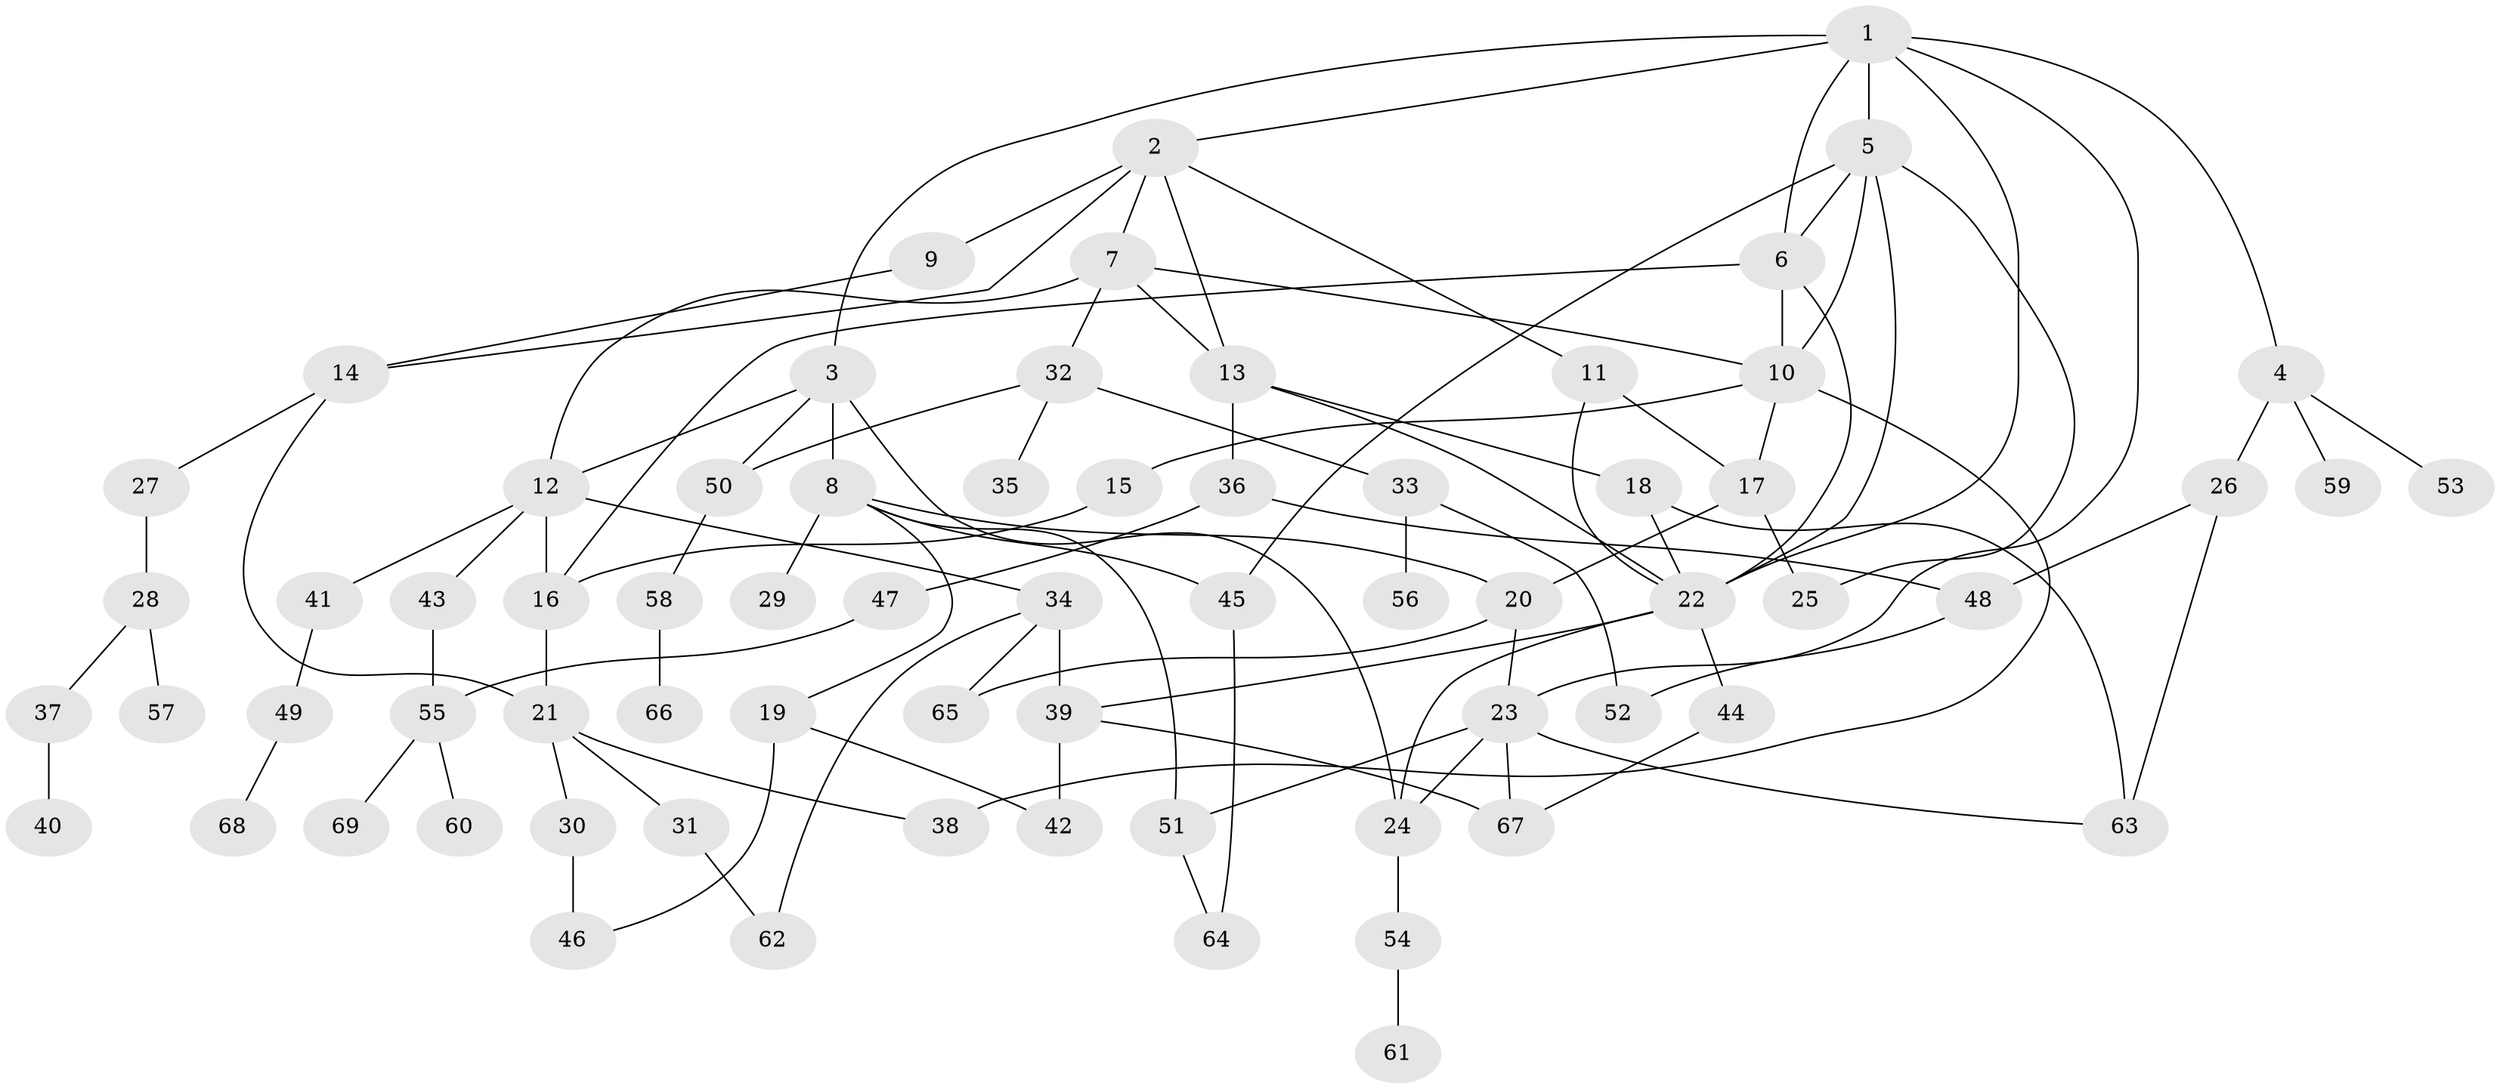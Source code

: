// original degree distribution, {8: 0.008849557522123894, 5: 0.07964601769911504, 4: 0.08849557522123894, 6: 0.035398230088495575, 2: 0.21238938053097345, 7: 0.017699115044247787, 3: 0.26548672566371684, 1: 0.2920353982300885}
// Generated by graph-tools (version 1.1) at 2025/49/03/04/25 22:49:03]
// undirected, 69 vertices, 105 edges
graph export_dot {
  node [color=gray90,style=filled];
  1;
  2;
  3;
  4;
  5;
  6;
  7;
  8;
  9;
  10;
  11;
  12;
  13;
  14;
  15;
  16;
  17;
  18;
  19;
  20;
  21;
  22;
  23;
  24;
  25;
  26;
  27;
  28;
  29;
  30;
  31;
  32;
  33;
  34;
  35;
  36;
  37;
  38;
  39;
  40;
  41;
  42;
  43;
  44;
  45;
  46;
  47;
  48;
  49;
  50;
  51;
  52;
  53;
  54;
  55;
  56;
  57;
  58;
  59;
  60;
  61;
  62;
  63;
  64;
  65;
  66;
  67;
  68;
  69;
  1 -- 2 [weight=1.0];
  1 -- 3 [weight=1.0];
  1 -- 4 [weight=1.0];
  1 -- 5 [weight=1.0];
  1 -- 6 [weight=1.0];
  1 -- 22 [weight=1.0];
  1 -- 23 [weight=1.0];
  2 -- 7 [weight=1.0];
  2 -- 9 [weight=1.0];
  2 -- 11 [weight=1.0];
  2 -- 13 [weight=1.0];
  2 -- 14 [weight=1.0];
  3 -- 8 [weight=1.0];
  3 -- 12 [weight=1.0];
  3 -- 24 [weight=1.0];
  3 -- 50 [weight=1.0];
  4 -- 26 [weight=1.0];
  4 -- 53 [weight=1.0];
  4 -- 59 [weight=1.0];
  5 -- 6 [weight=1.0];
  5 -- 10 [weight=1.0];
  5 -- 22 [weight=1.0];
  5 -- 25 [weight=1.0];
  5 -- 45 [weight=1.0];
  6 -- 10 [weight=4.0];
  6 -- 16 [weight=1.0];
  6 -- 22 [weight=1.0];
  7 -- 10 [weight=1.0];
  7 -- 12 [weight=1.0];
  7 -- 13 [weight=1.0];
  7 -- 32 [weight=1.0];
  8 -- 19 [weight=1.0];
  8 -- 20 [weight=1.0];
  8 -- 29 [weight=1.0];
  8 -- 45 [weight=1.0];
  8 -- 51 [weight=1.0];
  9 -- 14 [weight=1.0];
  10 -- 15 [weight=1.0];
  10 -- 17 [weight=1.0];
  10 -- 38 [weight=1.0];
  11 -- 17 [weight=2.0];
  11 -- 22 [weight=1.0];
  12 -- 16 [weight=2.0];
  12 -- 34 [weight=1.0];
  12 -- 41 [weight=1.0];
  12 -- 43 [weight=1.0];
  13 -- 18 [weight=1.0];
  13 -- 22 [weight=1.0];
  13 -- 36 [weight=1.0];
  14 -- 21 [weight=1.0];
  14 -- 27 [weight=1.0];
  15 -- 16 [weight=1.0];
  16 -- 21 [weight=1.0];
  17 -- 20 [weight=1.0];
  17 -- 25 [weight=1.0];
  18 -- 22 [weight=1.0];
  18 -- 63 [weight=1.0];
  19 -- 42 [weight=1.0];
  19 -- 46 [weight=1.0];
  20 -- 23 [weight=1.0];
  20 -- 65 [weight=1.0];
  21 -- 30 [weight=1.0];
  21 -- 31 [weight=1.0];
  21 -- 38 [weight=1.0];
  22 -- 24 [weight=1.0];
  22 -- 39 [weight=1.0];
  22 -- 44 [weight=1.0];
  23 -- 24 [weight=1.0];
  23 -- 51 [weight=1.0];
  23 -- 63 [weight=1.0];
  23 -- 67 [weight=1.0];
  24 -- 54 [weight=1.0];
  26 -- 48 [weight=1.0];
  26 -- 63 [weight=1.0];
  27 -- 28 [weight=1.0];
  28 -- 37 [weight=1.0];
  28 -- 57 [weight=1.0];
  30 -- 46 [weight=1.0];
  31 -- 62 [weight=1.0];
  32 -- 33 [weight=1.0];
  32 -- 35 [weight=1.0];
  32 -- 50 [weight=1.0];
  33 -- 52 [weight=1.0];
  33 -- 56 [weight=1.0];
  34 -- 39 [weight=1.0];
  34 -- 62 [weight=1.0];
  34 -- 65 [weight=1.0];
  36 -- 47 [weight=1.0];
  36 -- 48 [weight=1.0];
  37 -- 40 [weight=1.0];
  39 -- 42 [weight=1.0];
  39 -- 67 [weight=1.0];
  41 -- 49 [weight=1.0];
  43 -- 55 [weight=1.0];
  44 -- 67 [weight=1.0];
  45 -- 64 [weight=1.0];
  47 -- 55 [weight=1.0];
  48 -- 52 [weight=1.0];
  49 -- 68 [weight=1.0];
  50 -- 58 [weight=1.0];
  51 -- 64 [weight=1.0];
  54 -- 61 [weight=1.0];
  55 -- 60 [weight=1.0];
  55 -- 69 [weight=1.0];
  58 -- 66 [weight=1.0];
}
